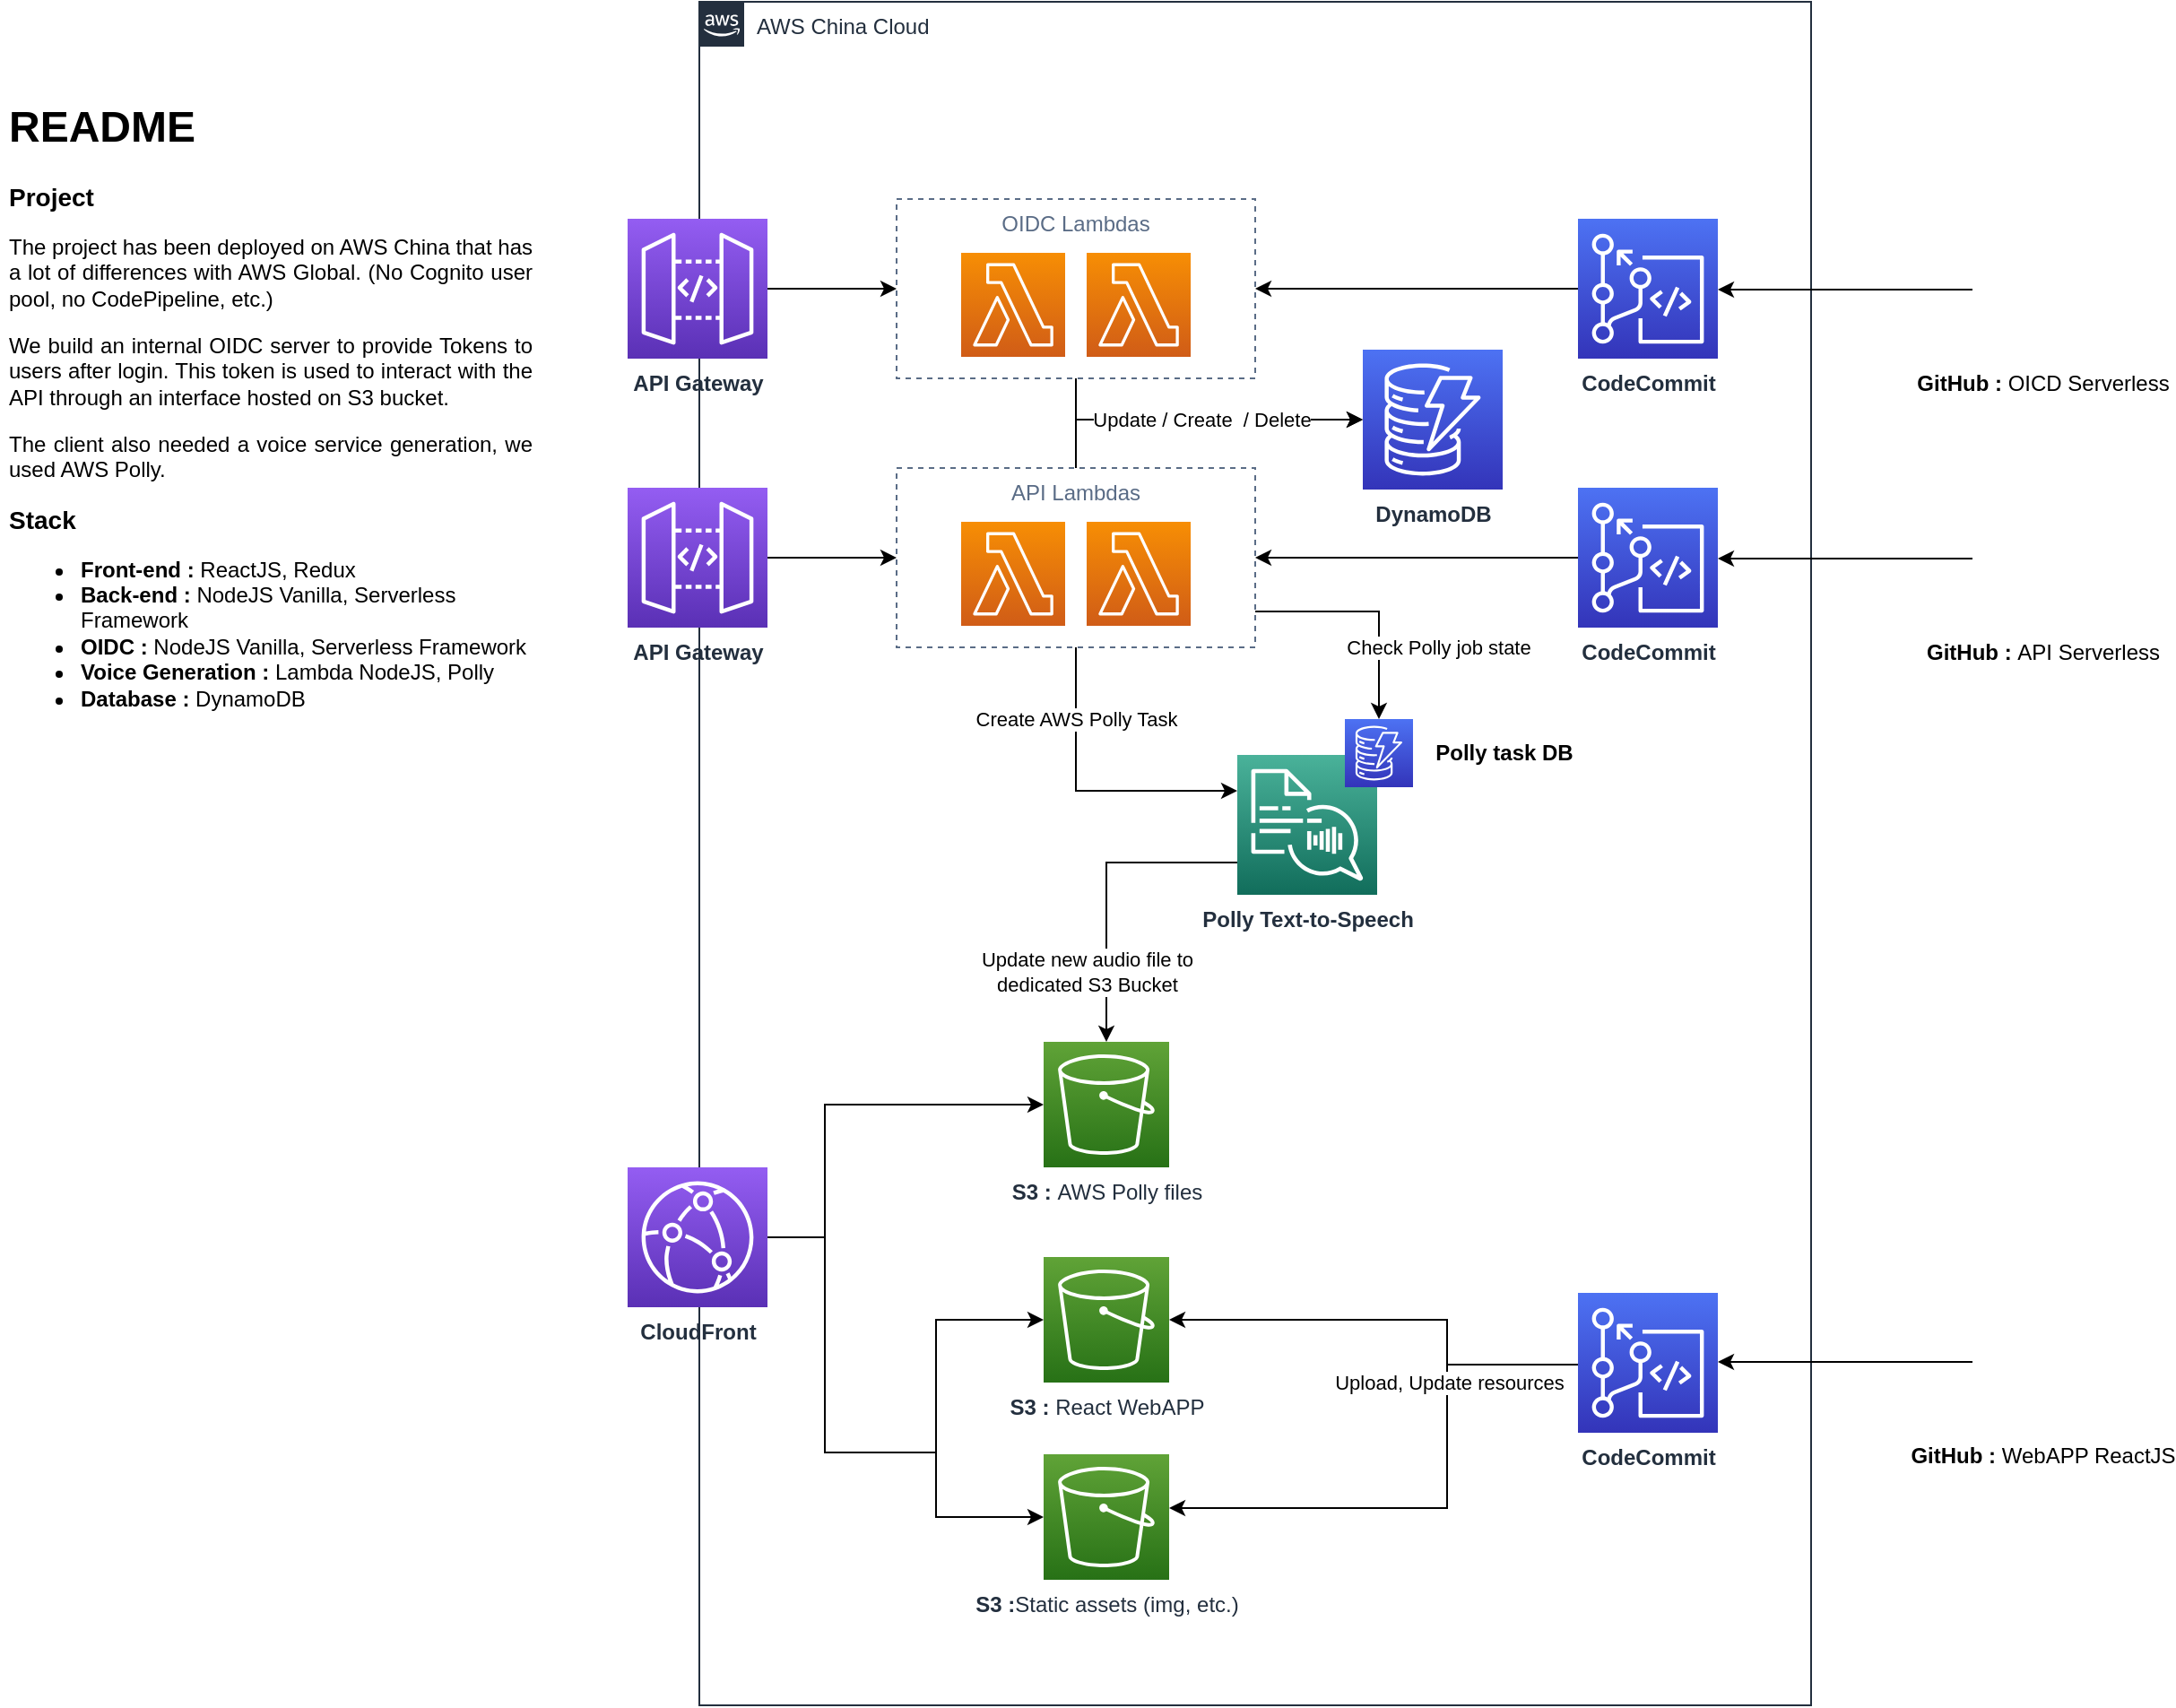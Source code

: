 <mxfile version="13.10.4" type="github">
  <diagram id="Ht1M8jgEwFfnCIfOTk4-" name="Page-1">
    <mxGraphModel dx="910" dy="487" grid="1" gridSize="10" guides="1" tooltips="1" connect="1" arrows="1" fold="1" page="1" pageScale="1" pageWidth="1169" pageHeight="827" math="0" shadow="0">
      <root>
        <mxCell id="0" />
        <mxCell id="1" parent="0" />
        <mxCell id="j_7Q8GbdNrXEVzg3eeIV-1" value="AWS China Cloud" style="points=[[0,0],[0.25,0],[0.5,0],[0.75,0],[1,0],[1,0.25],[1,0.5],[1,0.75],[1,1],[0.75,1],[0.5,1],[0.25,1],[0,1],[0,0.75],[0,0.5],[0,0.25]];outlineConnect=0;gradientColor=none;html=1;whiteSpace=wrap;fontSize=12;fontStyle=0;shape=mxgraph.aws4.group;grIcon=mxgraph.aws4.group_aws_cloud_alt;strokeColor=#232F3E;fillColor=none;verticalAlign=top;align=left;spacingLeft=30;fontColor=#232F3E;dashed=0;" vertex="1" parent="1">
          <mxGeometry x="430" y="80" width="620" height="950" as="geometry" />
        </mxCell>
        <mxCell id="j_7Q8GbdNrXEVzg3eeIV-8" style="edgeStyle=orthogonalEdgeStyle;rounded=0;orthogonalLoop=1;jettySize=auto;html=1;" edge="1" parent="1" target="j_7Q8GbdNrXEVzg3eeIV-5">
          <mxGeometry relative="1" as="geometry">
            <mxPoint x="530.0" y="889" as="sourcePoint" />
            <Array as="points">
              <mxPoint x="562" y="889" />
              <mxPoint x="562" y="815" />
            </Array>
          </mxGeometry>
        </mxCell>
        <mxCell id="j_7Q8GbdNrXEVzg3eeIV-9" style="edgeStyle=orthogonalEdgeStyle;rounded=0;orthogonalLoop=1;jettySize=auto;html=1;" edge="1" parent="1" source="j_7Q8GbdNrXEVzg3eeIV-4" target="j_7Q8GbdNrXEVzg3eeIV-6">
          <mxGeometry relative="1" as="geometry">
            <mxPoint x="530.0" y="889" as="sourcePoint" />
            <Array as="points">
              <mxPoint x="500" y="769" />
              <mxPoint x="500" y="889" />
              <mxPoint x="562" y="889" />
              <mxPoint x="562" y="925" />
            </Array>
          </mxGeometry>
        </mxCell>
        <mxCell id="j_7Q8GbdNrXEVzg3eeIV-10" style="edgeStyle=orthogonalEdgeStyle;rounded=0;orthogonalLoop=1;jettySize=auto;html=1;" edge="1" parent="1" source="j_7Q8GbdNrXEVzg3eeIV-4" target="j_7Q8GbdNrXEVzg3eeIV-7">
          <mxGeometry relative="1" as="geometry">
            <Array as="points">
              <mxPoint x="500" y="769" />
              <mxPoint x="500" y="695" />
            </Array>
          </mxGeometry>
        </mxCell>
        <mxCell id="j_7Q8GbdNrXEVzg3eeIV-4" value="&lt;b&gt;CloudFront&lt;/b&gt;" style="outlineConnect=0;fontColor=#232F3E;gradientColor=#945DF2;gradientDirection=north;fillColor=#5A30B5;strokeColor=#ffffff;dashed=0;verticalLabelPosition=bottom;verticalAlign=top;align=center;html=1;fontSize=12;fontStyle=0;aspect=fixed;shape=mxgraph.aws4.resourceIcon;resIcon=mxgraph.aws4.cloudfront;" vertex="1" parent="1">
          <mxGeometry x="390" y="730" width="78" height="78" as="geometry" />
        </mxCell>
        <mxCell id="j_7Q8GbdNrXEVzg3eeIV-5" value="&lt;b&gt;S3 : &lt;/b&gt;React WebAPP" style="outlineConnect=0;fontColor=#232F3E;gradientColor=#60A337;gradientDirection=north;fillColor=#277116;strokeColor=#ffffff;dashed=0;verticalLabelPosition=bottom;verticalAlign=top;align=center;html=1;fontSize=12;fontStyle=0;aspect=fixed;shape=mxgraph.aws4.resourceIcon;resIcon=mxgraph.aws4.s3;" vertex="1" parent="1">
          <mxGeometry x="622" y="780" width="70" height="70" as="geometry" />
        </mxCell>
        <mxCell id="j_7Q8GbdNrXEVzg3eeIV-6" value="&lt;b&gt;S3 :&lt;/b&gt;Static assets (img, etc.)&lt;b&gt;&lt;br&gt;&lt;/b&gt;" style="outlineConnect=0;fontColor=#232F3E;gradientColor=#60A337;gradientDirection=north;fillColor=#277116;strokeColor=#ffffff;dashed=0;verticalLabelPosition=bottom;verticalAlign=top;align=center;html=1;fontSize=12;fontStyle=0;aspect=fixed;shape=mxgraph.aws4.resourceIcon;resIcon=mxgraph.aws4.s3;" vertex="1" parent="1">
          <mxGeometry x="622" y="890" width="70" height="70" as="geometry" />
        </mxCell>
        <mxCell id="j_7Q8GbdNrXEVzg3eeIV-7" value="&lt;b&gt;S3 : &lt;/b&gt;AWS Polly files&lt;b&gt;&lt;br&gt;&lt;/b&gt;" style="outlineConnect=0;fontColor=#232F3E;gradientColor=#60A337;gradientDirection=north;fillColor=#277116;strokeColor=#ffffff;dashed=0;verticalLabelPosition=bottom;verticalAlign=top;align=center;html=1;fontSize=12;fontStyle=0;aspect=fixed;shape=mxgraph.aws4.resourceIcon;resIcon=mxgraph.aws4.s3;" vertex="1" parent="1">
          <mxGeometry x="622" y="660" width="70" height="70" as="geometry" />
        </mxCell>
        <mxCell id="j_7Q8GbdNrXEVzg3eeIV-21" style="edgeStyle=orthogonalEdgeStyle;rounded=0;orthogonalLoop=1;jettySize=auto;html=1;entryX=0;entryY=0.5;entryDx=0;entryDy=0;" edge="1" parent="1" source="j_7Q8GbdNrXEVzg3eeIV-13" target="j_7Q8GbdNrXEVzg3eeIV-3">
          <mxGeometry relative="1" as="geometry" />
        </mxCell>
        <mxCell id="j_7Q8GbdNrXEVzg3eeIV-13" value="&lt;b&gt;API Gateway&lt;br&gt;&lt;/b&gt;" style="outlineConnect=0;fontColor=#232F3E;gradientColor=#945DF2;gradientDirection=north;fillColor=#5A30B5;strokeColor=#ffffff;dashed=0;verticalLabelPosition=bottom;verticalAlign=top;align=center;html=1;fontSize=12;fontStyle=0;aspect=fixed;shape=mxgraph.aws4.resourceIcon;resIcon=mxgraph.aws4.api_gateway;" vertex="1" parent="1">
          <mxGeometry x="390" y="351" width="78" height="78" as="geometry" />
        </mxCell>
        <mxCell id="j_7Q8GbdNrXEVzg3eeIV-14" value="" style="group" vertex="1" connectable="0" parent="1">
          <mxGeometry x="540" y="340" width="200" height="100" as="geometry" />
        </mxCell>
        <mxCell id="j_7Q8GbdNrXEVzg3eeIV-3" value="API Lambdas" style="fillColor=none;strokeColor=#5A6C86;dashed=1;verticalAlign=top;fontStyle=0;fontColor=#5A6C86;" vertex="1" parent="j_7Q8GbdNrXEVzg3eeIV-14">
          <mxGeometry width="200" height="100" as="geometry" />
        </mxCell>
        <mxCell id="j_7Q8GbdNrXEVzg3eeIV-11" value="" style="outlineConnect=0;fontColor=#232F3E;gradientColor=#F78E04;gradientDirection=north;fillColor=#D05C17;strokeColor=#ffffff;dashed=0;verticalLabelPosition=bottom;verticalAlign=top;align=center;html=1;fontSize=12;fontStyle=0;aspect=fixed;shape=mxgraph.aws4.resourceIcon;resIcon=mxgraph.aws4.lambda;" vertex="1" parent="j_7Q8GbdNrXEVzg3eeIV-14">
          <mxGeometry x="106" y="30" width="58" height="58" as="geometry" />
        </mxCell>
        <mxCell id="j_7Q8GbdNrXEVzg3eeIV-12" value="" style="outlineConnect=0;fontColor=#232F3E;gradientColor=#F78E04;gradientDirection=north;fillColor=#D05C17;strokeColor=#ffffff;dashed=0;verticalLabelPosition=bottom;verticalAlign=top;align=center;html=1;fontSize=12;fontStyle=0;aspect=fixed;shape=mxgraph.aws4.resourceIcon;resIcon=mxgraph.aws4.lambda;" vertex="1" parent="j_7Q8GbdNrXEVzg3eeIV-14">
          <mxGeometry x="36" y="30" width="58" height="58" as="geometry" />
        </mxCell>
        <mxCell id="j_7Q8GbdNrXEVzg3eeIV-20" style="edgeStyle=orthogonalEdgeStyle;rounded=0;orthogonalLoop=1;jettySize=auto;html=1;entryX=0;entryY=0.5;entryDx=0;entryDy=0;" edge="1" parent="1" source="j_7Q8GbdNrXEVzg3eeIV-15" target="j_7Q8GbdNrXEVzg3eeIV-17">
          <mxGeometry relative="1" as="geometry" />
        </mxCell>
        <mxCell id="j_7Q8GbdNrXEVzg3eeIV-15" value="&lt;b&gt;API Gateway&lt;br&gt;&lt;/b&gt;" style="outlineConnect=0;fontColor=#232F3E;gradientColor=#945DF2;gradientDirection=north;fillColor=#5A30B5;strokeColor=#ffffff;dashed=0;verticalLabelPosition=bottom;verticalAlign=top;align=center;html=1;fontSize=12;fontStyle=0;aspect=fixed;shape=mxgraph.aws4.resourceIcon;resIcon=mxgraph.aws4.api_gateway;" vertex="1" parent="1">
          <mxGeometry x="390" y="201" width="78" height="78" as="geometry" />
        </mxCell>
        <mxCell id="j_7Q8GbdNrXEVzg3eeIV-16" value="" style="group" vertex="1" connectable="0" parent="1">
          <mxGeometry x="540" y="190" width="200" height="100" as="geometry" />
        </mxCell>
        <mxCell id="j_7Q8GbdNrXEVzg3eeIV-17" value="OIDC Lambdas" style="fillColor=none;strokeColor=#5A6C86;dashed=1;verticalAlign=top;fontStyle=0;fontColor=#5A6C86;" vertex="1" parent="j_7Q8GbdNrXEVzg3eeIV-16">
          <mxGeometry width="200" height="100" as="geometry" />
        </mxCell>
        <mxCell id="j_7Q8GbdNrXEVzg3eeIV-18" value="" style="outlineConnect=0;fontColor=#232F3E;gradientColor=#F78E04;gradientDirection=north;fillColor=#D05C17;strokeColor=#ffffff;dashed=0;verticalLabelPosition=bottom;verticalAlign=top;align=center;html=1;fontSize=12;fontStyle=0;aspect=fixed;shape=mxgraph.aws4.resourceIcon;resIcon=mxgraph.aws4.lambda;" vertex="1" parent="j_7Q8GbdNrXEVzg3eeIV-16">
          <mxGeometry x="106" y="30" width="58" height="58" as="geometry" />
        </mxCell>
        <mxCell id="j_7Q8GbdNrXEVzg3eeIV-19" value="" style="outlineConnect=0;fontColor=#232F3E;gradientColor=#F78E04;gradientDirection=north;fillColor=#D05C17;strokeColor=#ffffff;dashed=0;verticalLabelPosition=bottom;verticalAlign=top;align=center;html=1;fontSize=12;fontStyle=0;aspect=fixed;shape=mxgraph.aws4.resourceIcon;resIcon=mxgraph.aws4.lambda;" vertex="1" parent="j_7Q8GbdNrXEVzg3eeIV-16">
          <mxGeometry x="36" y="30" width="58" height="58" as="geometry" />
        </mxCell>
        <mxCell id="j_7Q8GbdNrXEVzg3eeIV-36" style="edgeStyle=orthogonalEdgeStyle;rounded=0;orthogonalLoop=1;jettySize=auto;html=1;" edge="1" parent="1" source="j_7Q8GbdNrXEVzg3eeIV-24" target="j_7Q8GbdNrXEVzg3eeIV-31">
          <mxGeometry relative="1" as="geometry">
            <Array as="points">
              <mxPoint x="1030" y="240" />
              <mxPoint x="1030" y="240" />
            </Array>
          </mxGeometry>
        </mxCell>
        <mxCell id="j_7Q8GbdNrXEVzg3eeIV-24" value="&lt;b&gt;GitHub : &lt;/b&gt;OICD Serverless" style="shape=image;html=1;verticalAlign=top;verticalLabelPosition=bottom;labelBackgroundColor=#ffffff;imageAspect=0;aspect=fixed;image=https://cdn4.iconfinder.com/data/icons/iconsimple-logotypes/512/github-128.png" vertex="1" parent="1">
          <mxGeometry x="1140" y="202" width="77" height="77" as="geometry" />
        </mxCell>
        <mxCell id="j_7Q8GbdNrXEVzg3eeIV-35" style="edgeStyle=orthogonalEdgeStyle;rounded=0;orthogonalLoop=1;jettySize=auto;html=1;" edge="1" parent="1" source="j_7Q8GbdNrXEVzg3eeIV-25" target="j_7Q8GbdNrXEVzg3eeIV-32">
          <mxGeometry relative="1" as="geometry">
            <Array as="points">
              <mxPoint x="1080" y="390" />
              <mxPoint x="1080" y="390" />
            </Array>
          </mxGeometry>
        </mxCell>
        <mxCell id="j_7Q8GbdNrXEVzg3eeIV-25" value="&lt;b&gt;GitHub : &lt;/b&gt;API Serverless" style="shape=image;html=1;verticalAlign=top;verticalLabelPosition=bottom;labelBackgroundColor=#ffffff;imageAspect=0;aspect=fixed;image=https://cdn4.iconfinder.com/data/icons/iconsimple-logotypes/512/github-128.png" vertex="1" parent="1">
          <mxGeometry x="1140" y="352" width="77" height="77" as="geometry" />
        </mxCell>
        <mxCell id="j_7Q8GbdNrXEVzg3eeIV-34" style="edgeStyle=orthogonalEdgeStyle;rounded=0;orthogonalLoop=1;jettySize=auto;html=1;" edge="1" parent="1" source="j_7Q8GbdNrXEVzg3eeIV-26" target="j_7Q8GbdNrXEVzg3eeIV-33">
          <mxGeometry relative="1" as="geometry">
            <Array as="points">
              <mxPoint x="1040" y="839" />
              <mxPoint x="1040" y="839" />
            </Array>
          </mxGeometry>
        </mxCell>
        <mxCell id="j_7Q8GbdNrXEVzg3eeIV-26" value="&lt;b&gt;GitHub : &lt;/b&gt;WebAPP ReactJS&lt;b&gt;&lt;br&gt;&lt;/b&gt;" style="shape=image;html=1;verticalAlign=top;verticalLabelPosition=bottom;labelBackgroundColor=#ffffff;imageAspect=0;aspect=fixed;image=https://cdn4.iconfinder.com/data/icons/iconsimple-logotypes/512/github-128.png" vertex="1" parent="1">
          <mxGeometry x="1140" y="800" width="77" height="77" as="geometry" />
        </mxCell>
        <mxCell id="j_7Q8GbdNrXEVzg3eeIV-40" style="edgeStyle=orthogonalEdgeStyle;rounded=0;orthogonalLoop=1;jettySize=auto;html=1;entryX=1;entryY=0.5;entryDx=0;entryDy=0;" edge="1" parent="1" source="j_7Q8GbdNrXEVzg3eeIV-31" target="j_7Q8GbdNrXEVzg3eeIV-17">
          <mxGeometry relative="1" as="geometry" />
        </mxCell>
        <mxCell id="j_7Q8GbdNrXEVzg3eeIV-31" value="&lt;b&gt;CodeCommit&lt;/b&gt;" style="outlineConnect=0;fontColor=#232F3E;gradientColor=#4D72F3;gradientDirection=north;fillColor=#3334B9;strokeColor=#ffffff;dashed=0;verticalLabelPosition=bottom;verticalAlign=top;align=center;html=1;fontSize=12;fontStyle=0;aspect=fixed;shape=mxgraph.aws4.resourceIcon;resIcon=mxgraph.aws4.codecommit;" vertex="1" parent="1">
          <mxGeometry x="920" y="201" width="78" height="78" as="geometry" />
        </mxCell>
        <mxCell id="j_7Q8GbdNrXEVzg3eeIV-41" style="edgeStyle=orthogonalEdgeStyle;rounded=0;orthogonalLoop=1;jettySize=auto;html=1;entryX=1;entryY=0.5;entryDx=0;entryDy=0;" edge="1" parent="1" source="j_7Q8GbdNrXEVzg3eeIV-32" target="j_7Q8GbdNrXEVzg3eeIV-3">
          <mxGeometry relative="1" as="geometry" />
        </mxCell>
        <mxCell id="j_7Q8GbdNrXEVzg3eeIV-32" value="&lt;b&gt;CodeCommit&lt;/b&gt;" style="outlineConnect=0;fontColor=#232F3E;gradientColor=#4D72F3;gradientDirection=north;fillColor=#3334B9;strokeColor=#ffffff;dashed=0;verticalLabelPosition=bottom;verticalAlign=top;align=center;html=1;fontSize=12;fontStyle=0;aspect=fixed;shape=mxgraph.aws4.resourceIcon;resIcon=mxgraph.aws4.codecommit;" vertex="1" parent="1">
          <mxGeometry x="920" y="351" width="78" height="78" as="geometry" />
        </mxCell>
        <mxCell id="j_7Q8GbdNrXEVzg3eeIV-37" style="edgeStyle=orthogonalEdgeStyle;rounded=0;orthogonalLoop=1;jettySize=auto;html=1;" edge="1" parent="1" source="j_7Q8GbdNrXEVzg3eeIV-33" target="j_7Q8GbdNrXEVzg3eeIV-5">
          <mxGeometry relative="1" as="geometry">
            <Array as="points">
              <mxPoint x="847" y="840" />
              <mxPoint x="847" y="815" />
            </Array>
          </mxGeometry>
        </mxCell>
        <mxCell id="j_7Q8GbdNrXEVzg3eeIV-38" style="edgeStyle=orthogonalEdgeStyle;rounded=0;orthogonalLoop=1;jettySize=auto;html=1;" edge="1" parent="1" source="j_7Q8GbdNrXEVzg3eeIV-33" target="j_7Q8GbdNrXEVzg3eeIV-6">
          <mxGeometry relative="1" as="geometry">
            <Array as="points">
              <mxPoint x="847" y="840" />
              <mxPoint x="847" y="920" />
            </Array>
          </mxGeometry>
        </mxCell>
        <mxCell id="j_7Q8GbdNrXEVzg3eeIV-39" value="Upload, Update resources" style="edgeLabel;html=1;align=center;verticalAlign=middle;resizable=0;points=[];" vertex="1" connectable="0" parent="j_7Q8GbdNrXEVzg3eeIV-38">
          <mxGeometry x="-0.462" y="1" relative="1" as="geometry">
            <mxPoint as="offset" />
          </mxGeometry>
        </mxCell>
        <mxCell id="j_7Q8GbdNrXEVzg3eeIV-33" value="&lt;b&gt;CodeCommit&lt;/b&gt;" style="outlineConnect=0;fontColor=#232F3E;gradientColor=#4D72F3;gradientDirection=north;fillColor=#3334B9;strokeColor=#ffffff;dashed=0;verticalLabelPosition=bottom;verticalAlign=top;align=center;html=1;fontSize=12;fontStyle=0;aspect=fixed;shape=mxgraph.aws4.resourceIcon;resIcon=mxgraph.aws4.codecommit;" vertex="1" parent="1">
          <mxGeometry x="920" y="800" width="78" height="78" as="geometry" />
        </mxCell>
        <mxCell id="j_7Q8GbdNrXEVzg3eeIV-47" style="edgeStyle=orthogonalEdgeStyle;rounded=0;orthogonalLoop=1;jettySize=auto;html=1;" edge="1" parent="1" source="j_7Q8GbdNrXEVzg3eeIV-42" target="j_7Q8GbdNrXEVzg3eeIV-7">
          <mxGeometry relative="1" as="geometry">
            <Array as="points">
              <mxPoint x="657" y="560" />
            </Array>
          </mxGeometry>
        </mxCell>
        <mxCell id="j_7Q8GbdNrXEVzg3eeIV-57" value="&lt;div&gt;Update new audio file to&lt;/div&gt;&lt;div&gt;dedicated S3 Bucket&lt;br&gt;&lt;/div&gt;" style="edgeLabel;html=1;align=center;verticalAlign=middle;resizable=0;points=[];" vertex="1" connectable="0" parent="j_7Q8GbdNrXEVzg3eeIV-47">
          <mxGeometry x="0.276" y="3" relative="1" as="geometry">
            <mxPoint x="-14" y="23" as="offset" />
          </mxGeometry>
        </mxCell>
        <mxCell id="j_7Q8GbdNrXEVzg3eeIV-42" value="&lt;b&gt;Polly Text-to-Speech&lt;br&gt;&lt;/b&gt;" style="outlineConnect=0;fontColor=#232F3E;gradientColor=#4AB29A;gradientDirection=north;fillColor=#116D5B;strokeColor=#ffffff;dashed=0;verticalLabelPosition=bottom;verticalAlign=top;align=center;html=1;fontSize=12;fontStyle=0;aspect=fixed;shape=mxgraph.aws4.resourceIcon;resIcon=mxgraph.aws4.polly;" vertex="1" parent="1">
          <mxGeometry x="730" y="500" width="78" height="78" as="geometry" />
        </mxCell>
        <mxCell id="j_7Q8GbdNrXEVzg3eeIV-43" value="&lt;b&gt;DynamoDB&lt;/b&gt;" style="outlineConnect=0;fontColor=#232F3E;gradientColor=#4D72F3;gradientDirection=north;fillColor=#3334B9;strokeColor=#ffffff;dashed=0;verticalLabelPosition=bottom;verticalAlign=top;align=center;html=1;fontSize=12;fontStyle=0;aspect=fixed;shape=mxgraph.aws4.resourceIcon;resIcon=mxgraph.aws4.dynamodb;" vertex="1" parent="1">
          <mxGeometry x="800" y="274" width="78" height="78" as="geometry" />
        </mxCell>
        <mxCell id="j_7Q8GbdNrXEVzg3eeIV-44" style="edgeStyle=orthogonalEdgeStyle;rounded=0;orthogonalLoop=1;jettySize=auto;html=1;" edge="1" parent="1" source="j_7Q8GbdNrXEVzg3eeIV-17" target="j_7Q8GbdNrXEVzg3eeIV-43">
          <mxGeometry relative="1" as="geometry">
            <Array as="points">
              <mxPoint x="640" y="313" />
            </Array>
          </mxGeometry>
        </mxCell>
        <mxCell id="j_7Q8GbdNrXEVzg3eeIV-45" style="edgeStyle=orthogonalEdgeStyle;rounded=0;orthogonalLoop=1;jettySize=auto;html=1;" edge="1" parent="1" source="j_7Q8GbdNrXEVzg3eeIV-3" target="j_7Q8GbdNrXEVzg3eeIV-43">
          <mxGeometry relative="1" as="geometry">
            <Array as="points">
              <mxPoint x="640" y="313" />
            </Array>
          </mxGeometry>
        </mxCell>
        <mxCell id="j_7Q8GbdNrXEVzg3eeIV-55" value="Update / Create&amp;nbsp; / Delete" style="edgeLabel;html=1;align=center;verticalAlign=middle;resizable=0;points=[];" vertex="1" connectable="0" parent="j_7Q8GbdNrXEVzg3eeIV-45">
          <mxGeometry x="0.48" relative="1" as="geometry">
            <mxPoint x="-41.57" as="offset" />
          </mxGeometry>
        </mxCell>
        <mxCell id="j_7Q8GbdNrXEVzg3eeIV-48" style="edgeStyle=orthogonalEdgeStyle;rounded=0;orthogonalLoop=1;jettySize=auto;html=1;" edge="1" parent="1" source="j_7Q8GbdNrXEVzg3eeIV-3" target="j_7Q8GbdNrXEVzg3eeIV-42">
          <mxGeometry relative="1" as="geometry">
            <Array as="points">
              <mxPoint x="640" y="520" />
            </Array>
          </mxGeometry>
        </mxCell>
        <mxCell id="j_7Q8GbdNrXEVzg3eeIV-56" value="Create AWS Polly Task" style="edgeLabel;html=1;align=center;verticalAlign=middle;resizable=0;points=[];" vertex="1" connectable="0" parent="j_7Q8GbdNrXEVzg3eeIV-48">
          <mxGeometry x="0.249" y="1" relative="1" as="geometry">
            <mxPoint x="-25.83" y="-39" as="offset" />
          </mxGeometry>
        </mxCell>
        <mxCell id="j_7Q8GbdNrXEVzg3eeIV-50" value="" style="outlineConnect=0;fontColor=#232F3E;gradientColor=#4D72F3;gradientDirection=north;fillColor=#3334B9;strokeColor=#ffffff;dashed=0;verticalLabelPosition=bottom;verticalAlign=top;align=center;html=1;fontSize=12;fontStyle=0;aspect=fixed;shape=mxgraph.aws4.resourceIcon;resIcon=mxgraph.aws4.dynamodb;" vertex="1" parent="1">
          <mxGeometry x="790" y="480" width="38" height="38" as="geometry" />
        </mxCell>
        <mxCell id="j_7Q8GbdNrXEVzg3eeIV-51" value="&lt;b&gt;Polly task DB&lt;/b&gt;" style="text;html=1;strokeColor=none;fillColor=none;align=center;verticalAlign=middle;whiteSpace=wrap;rounded=0;" vertex="1" parent="1">
          <mxGeometry x="838" y="489" width="82" height="20" as="geometry" />
        </mxCell>
        <mxCell id="j_7Q8GbdNrXEVzg3eeIV-53" style="edgeStyle=orthogonalEdgeStyle;rounded=0;orthogonalLoop=1;jettySize=auto;html=1;" edge="1" parent="1" source="j_7Q8GbdNrXEVzg3eeIV-3" target="j_7Q8GbdNrXEVzg3eeIV-50">
          <mxGeometry relative="1" as="geometry">
            <Array as="points">
              <mxPoint x="809" y="420" />
            </Array>
          </mxGeometry>
        </mxCell>
        <mxCell id="j_7Q8GbdNrXEVzg3eeIV-54" value="Check Polly job state" style="edgeLabel;html=1;align=center;verticalAlign=middle;resizable=0;points=[];" vertex="1" connectable="0" parent="j_7Q8GbdNrXEVzg3eeIV-53">
          <mxGeometry x="-0.16" y="-1" relative="1" as="geometry">
            <mxPoint x="48" y="19" as="offset" />
          </mxGeometry>
        </mxCell>
        <mxCell id="j_7Q8GbdNrXEVzg3eeIV-58" value="&lt;h1&gt;README&lt;/h1&gt;&lt;p align=&quot;justify&quot;&gt;&lt;b&gt;&lt;font style=&quot;font-size: 14px&quot;&gt;Project&lt;/font&gt;&lt;/b&gt;&lt;/p&gt;&lt;p align=&quot;justify&quot;&gt;The project has been deployed on AWS China that has a lot of differences with AWS Global. (No Cognito user pool, no CodePipeline, etc.)&lt;/p&gt;&lt;p align=&quot;justify&quot;&gt;We build an internal OIDC server to provide Tokens to users after login. This token is used to interact with the API through an interface hosted on S3 bucket.&lt;/p&gt;&lt;p align=&quot;justify&quot;&gt;The client also needed a voice service generation, we used AWS Polly.&lt;/p&gt;&lt;p align=&quot;justify&quot;&gt;&lt;b&gt;&lt;font style=&quot;font-size: 14px&quot;&gt;Stack&lt;/font&gt;&lt;/b&gt;&lt;/p&gt;&lt;ul&gt;&lt;li&gt;&lt;b&gt;Front-end : &lt;/b&gt;ReactJS, Redux&lt;/li&gt;&lt;li&gt;&lt;b&gt;Back-end : &lt;/b&gt;NodeJS Vanilla, Serverless Framework&lt;/li&gt;&lt;li&gt;&lt;b&gt;OIDC :&lt;/b&gt; NodeJS Vanilla, Serverless Framework&lt;/li&gt;&lt;li&gt;&lt;b&gt;Voice Generation : &lt;/b&gt;Lambda NodeJS, Polly&lt;/li&gt;&lt;li&gt;&lt;b&gt;Database : &lt;/b&gt;DynamoDB&lt;br&gt;&lt;/li&gt;&lt;/ul&gt;" style="text;html=1;strokeColor=none;fillColor=none;spacing=5;spacingTop=-20;whiteSpace=wrap;overflow=hidden;rounded=0;" vertex="1" parent="1">
          <mxGeometry x="40" y="130" width="300" height="460" as="geometry" />
        </mxCell>
      </root>
    </mxGraphModel>
  </diagram>
</mxfile>
